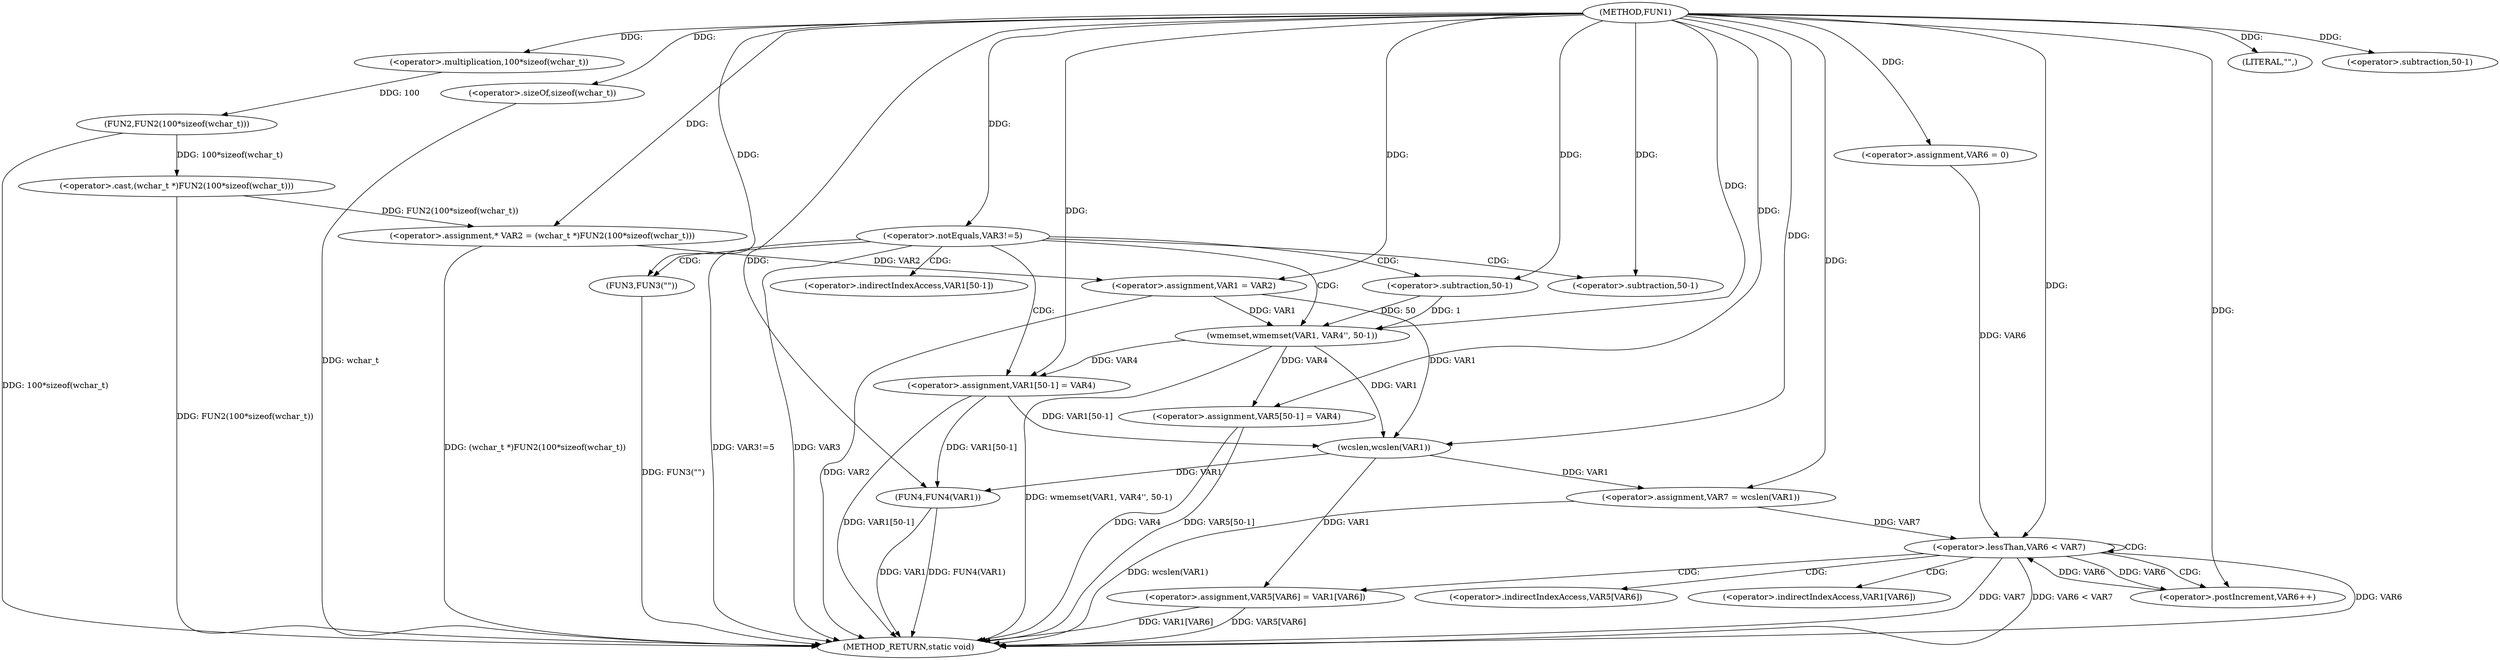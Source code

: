 digraph FUN1 {  
"1000100" [label = "(METHOD,FUN1)" ]
"1000172" [label = "(METHOD_RETURN,static void)" ]
"1000104" [label = "(<operator>.assignment,* VAR2 = (wchar_t *)FUN2(100*sizeof(wchar_t)))" ]
"1000106" [label = "(<operator>.cast,(wchar_t *)FUN2(100*sizeof(wchar_t)))" ]
"1000108" [label = "(FUN2,FUN2(100*sizeof(wchar_t)))" ]
"1000109" [label = "(<operator>.multiplication,100*sizeof(wchar_t))" ]
"1000111" [label = "(<operator>.sizeOf,sizeof(wchar_t))" ]
"1000113" [label = "(<operator>.assignment,VAR1 = VAR2)" ]
"1000117" [label = "(<operator>.notEquals,VAR3!=5)" ]
"1000121" [label = "(FUN3,FUN3(\"\"))" ]
"1000125" [label = "(wmemset,wmemset(VAR1, VAR4'', 50-1))" ]
"1000128" [label = "(<operator>.subtraction,50-1)" ]
"1000131" [label = "(<operator>.assignment,VAR1[50-1] = VAR4)" ]
"1000134" [label = "(<operator>.subtraction,50-1)" ]
"1000139" [label = "(LITERAL,\"\",)" ]
"1000142" [label = "(<operator>.assignment,VAR7 = wcslen(VAR1))" ]
"1000144" [label = "(wcslen,wcslen(VAR1))" ]
"1000147" [label = "(<operator>.assignment,VAR6 = 0)" ]
"1000150" [label = "(<operator>.lessThan,VAR6 < VAR7)" ]
"1000153" [label = "(<operator>.postIncrement,VAR6++)" ]
"1000156" [label = "(<operator>.assignment,VAR5[VAR6] = VAR1[VAR6])" ]
"1000163" [label = "(<operator>.assignment,VAR5[50-1] = VAR4)" ]
"1000166" [label = "(<operator>.subtraction,50-1)" ]
"1000170" [label = "(FUN4,FUN4(VAR1))" ]
"1000132" [label = "(<operator>.indirectIndexAccess,VAR1[50-1])" ]
"1000157" [label = "(<operator>.indirectIndexAccess,VAR5[VAR6])" ]
"1000160" [label = "(<operator>.indirectIndexAccess,VAR1[VAR6])" ]
  "1000117" -> "1000172"  [ label = "DDG: VAR3!=5"] 
  "1000163" -> "1000172"  [ label = "DDG: VAR5[50-1]"] 
  "1000125" -> "1000172"  [ label = "DDG: wmemset(VAR1, VAR4'', 50-1)"] 
  "1000106" -> "1000172"  [ label = "DDG: FUN2(100*sizeof(wchar_t))"] 
  "1000150" -> "1000172"  [ label = "DDG: VAR6"] 
  "1000163" -> "1000172"  [ label = "DDG: VAR4"] 
  "1000156" -> "1000172"  [ label = "DDG: VAR5[VAR6]"] 
  "1000156" -> "1000172"  [ label = "DDG: VAR1[VAR6]"] 
  "1000131" -> "1000172"  [ label = "DDG: VAR1[50-1]"] 
  "1000142" -> "1000172"  [ label = "DDG: wcslen(VAR1)"] 
  "1000117" -> "1000172"  [ label = "DDG: VAR3"] 
  "1000111" -> "1000172"  [ label = "DDG: wchar_t"] 
  "1000170" -> "1000172"  [ label = "DDG: VAR1"] 
  "1000150" -> "1000172"  [ label = "DDG: VAR7"] 
  "1000113" -> "1000172"  [ label = "DDG: VAR2"] 
  "1000121" -> "1000172"  [ label = "DDG: FUN3(\"\")"] 
  "1000170" -> "1000172"  [ label = "DDG: FUN4(VAR1)"] 
  "1000150" -> "1000172"  [ label = "DDG: VAR6 < VAR7"] 
  "1000104" -> "1000172"  [ label = "DDG: (wchar_t *)FUN2(100*sizeof(wchar_t))"] 
  "1000108" -> "1000172"  [ label = "DDG: 100*sizeof(wchar_t)"] 
  "1000106" -> "1000104"  [ label = "DDG: FUN2(100*sizeof(wchar_t))"] 
  "1000100" -> "1000104"  [ label = "DDG: "] 
  "1000108" -> "1000106"  [ label = "DDG: 100*sizeof(wchar_t)"] 
  "1000109" -> "1000108"  [ label = "DDG: 100"] 
  "1000100" -> "1000109"  [ label = "DDG: "] 
  "1000100" -> "1000111"  [ label = "DDG: "] 
  "1000104" -> "1000113"  [ label = "DDG: VAR2"] 
  "1000100" -> "1000113"  [ label = "DDG: "] 
  "1000100" -> "1000117"  [ label = "DDG: "] 
  "1000100" -> "1000121"  [ label = "DDG: "] 
  "1000113" -> "1000125"  [ label = "DDG: VAR1"] 
  "1000100" -> "1000125"  [ label = "DDG: "] 
  "1000128" -> "1000125"  [ label = "DDG: 50"] 
  "1000128" -> "1000125"  [ label = "DDG: 1"] 
  "1000100" -> "1000128"  [ label = "DDG: "] 
  "1000125" -> "1000131"  [ label = "DDG: VAR4"] 
  "1000100" -> "1000131"  [ label = "DDG: "] 
  "1000100" -> "1000134"  [ label = "DDG: "] 
  "1000100" -> "1000139"  [ label = "DDG: "] 
  "1000144" -> "1000142"  [ label = "DDG: VAR1"] 
  "1000100" -> "1000142"  [ label = "DDG: "] 
  "1000125" -> "1000144"  [ label = "DDG: VAR1"] 
  "1000113" -> "1000144"  [ label = "DDG: VAR1"] 
  "1000131" -> "1000144"  [ label = "DDG: VAR1[50-1]"] 
  "1000100" -> "1000144"  [ label = "DDG: "] 
  "1000100" -> "1000147"  [ label = "DDG: "] 
  "1000147" -> "1000150"  [ label = "DDG: VAR6"] 
  "1000153" -> "1000150"  [ label = "DDG: VAR6"] 
  "1000100" -> "1000150"  [ label = "DDG: "] 
  "1000142" -> "1000150"  [ label = "DDG: VAR7"] 
  "1000150" -> "1000153"  [ label = "DDG: VAR6"] 
  "1000100" -> "1000153"  [ label = "DDG: "] 
  "1000144" -> "1000156"  [ label = "DDG: VAR1"] 
  "1000100" -> "1000163"  [ label = "DDG: "] 
  "1000125" -> "1000163"  [ label = "DDG: VAR4"] 
  "1000100" -> "1000166"  [ label = "DDG: "] 
  "1000131" -> "1000170"  [ label = "DDG: VAR1[50-1]"] 
  "1000144" -> "1000170"  [ label = "DDG: VAR1"] 
  "1000100" -> "1000170"  [ label = "DDG: "] 
  "1000117" -> "1000121"  [ label = "CDG: "] 
  "1000117" -> "1000125"  [ label = "CDG: "] 
  "1000117" -> "1000131"  [ label = "CDG: "] 
  "1000117" -> "1000132"  [ label = "CDG: "] 
  "1000117" -> "1000128"  [ label = "CDG: "] 
  "1000117" -> "1000134"  [ label = "CDG: "] 
  "1000150" -> "1000153"  [ label = "CDG: "] 
  "1000150" -> "1000156"  [ label = "CDG: "] 
  "1000150" -> "1000160"  [ label = "CDG: "] 
  "1000150" -> "1000150"  [ label = "CDG: "] 
  "1000150" -> "1000157"  [ label = "CDG: "] 
}
